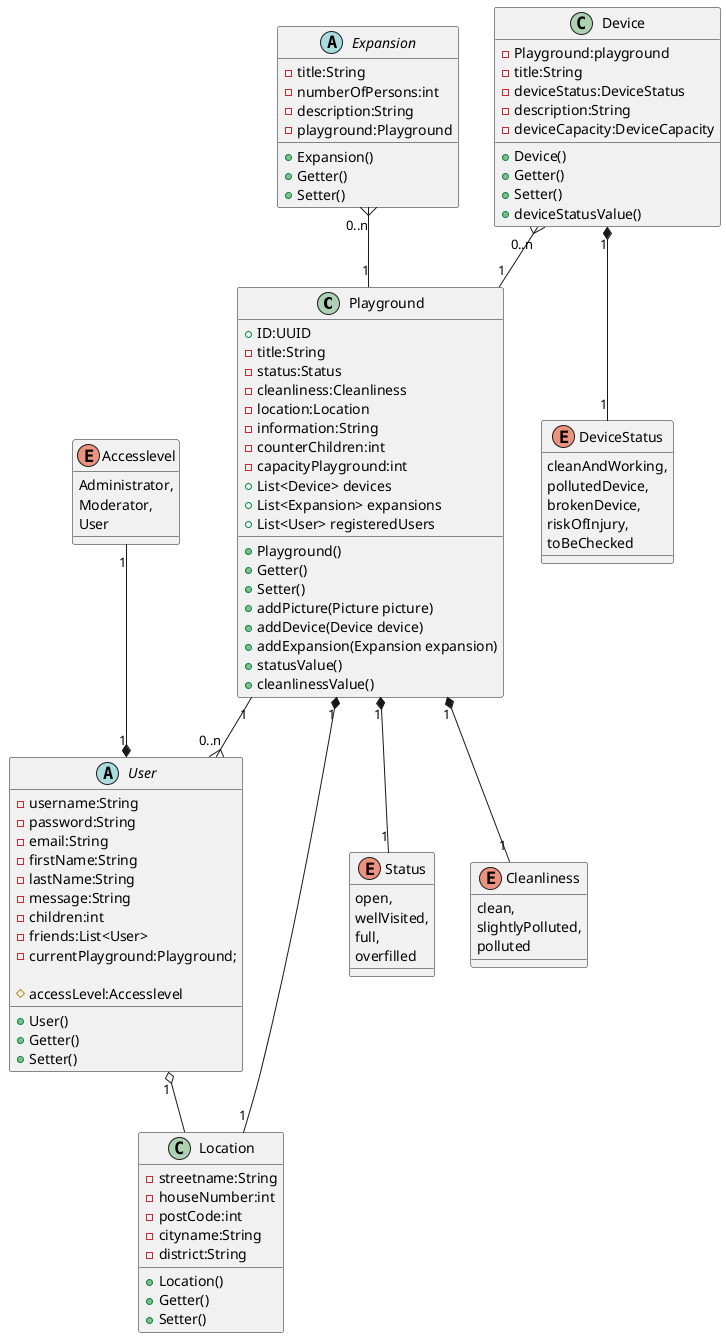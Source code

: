 @startuml
skinparam shadowing false

class Playground {
  +ID:UUID
  -title:String
  -status:Status
  -cleanliness:Cleanliness
  -location:Location
  -information:String
  -counterChildren:int
  -capacityPlayground:int
  +List<Device> devices
  +List<Expansion> expansions
  +List<User> registeredUsers

  +Playground()
  +Getter()
  +Setter()
  +addPicture(Picture picture)
  +addDevice(Device device)
  +addExpansion(Expansion expansion)
  +statusValue()
  +cleanlinessValue()
}

class Location{
 -streetname:String
 -houseNumber:int
 -postCode:int
 -cityname:String
 -district:String

 +Location()
 +Getter()
 +Setter()
}

class Device{
-Playground:playground
-title:String
-deviceStatus:DeviceStatus
-description:String
-deviceCapacity:DeviceCapacity

+Device()
+Getter()
+Setter()
+deviceStatusValue()
}

abstract class User{
-username:String
-password:String
-email:String
-firstName:String
-lastName:String
-message:String
-children:int
-friends:List<User>
-currentPlayground:Playground;

#accessLevel:Accesslevel

+User()
+Getter()
+Setter()
}


abstract class Expansion{
-title:String
-numberOfPersons:int
-description:String
-playground:Playground

+Expansion()
+Getter()
+Setter()
}

enum DeviceStatus{
    cleanAndWorking,
    pollutedDevice,
    brokenDevice,
    riskOfInjury,
    toBeChecked

}
enum Status{
 open,
 wellVisited,
 full,
 overfilled
}

enum Cleanliness{
    clean,
    slightlyPolluted,
    polluted
}
enum Accesslevel{
 Administrator,
 Moderator,
 User
}

Playground "1" *-- "1" Location
Playground "1" *-- "1" Status
Playground "1" *-- "1" Cleanliness

Playground "1" --{ "0..n" User
User "1" o-- Location
Accesslevel "1" --* "1" User
Device "0..n" }-- "1" Playground
Device "1" *-- "1" DeviceStatus
Expansion "0..n" }-- "1" Playground


@enduml
